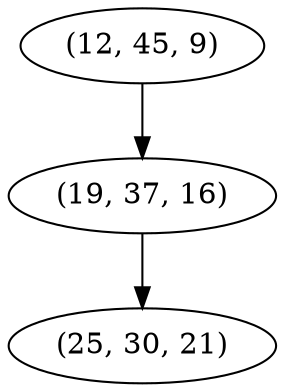 digraph tree {
    "(12, 45, 9)";
    "(19, 37, 16)";
    "(25, 30, 21)";
    "(12, 45, 9)" -> "(19, 37, 16)";
    "(19, 37, 16)" -> "(25, 30, 21)";
}
